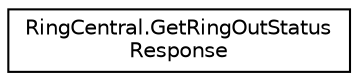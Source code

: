 digraph "Graphical Class Hierarchy"
{
 // LATEX_PDF_SIZE
  edge [fontname="Helvetica",fontsize="10",labelfontname="Helvetica",labelfontsize="10"];
  node [fontname="Helvetica",fontsize="10",shape=record];
  rankdir="LR";
  Node0 [label="RingCentral.GetRingOutStatus\lResponse",height=0.2,width=0.4,color="black", fillcolor="white", style="filled",URL="$classRingCentral_1_1GetRingOutStatusResponse.html",tooltip=" "];
}
